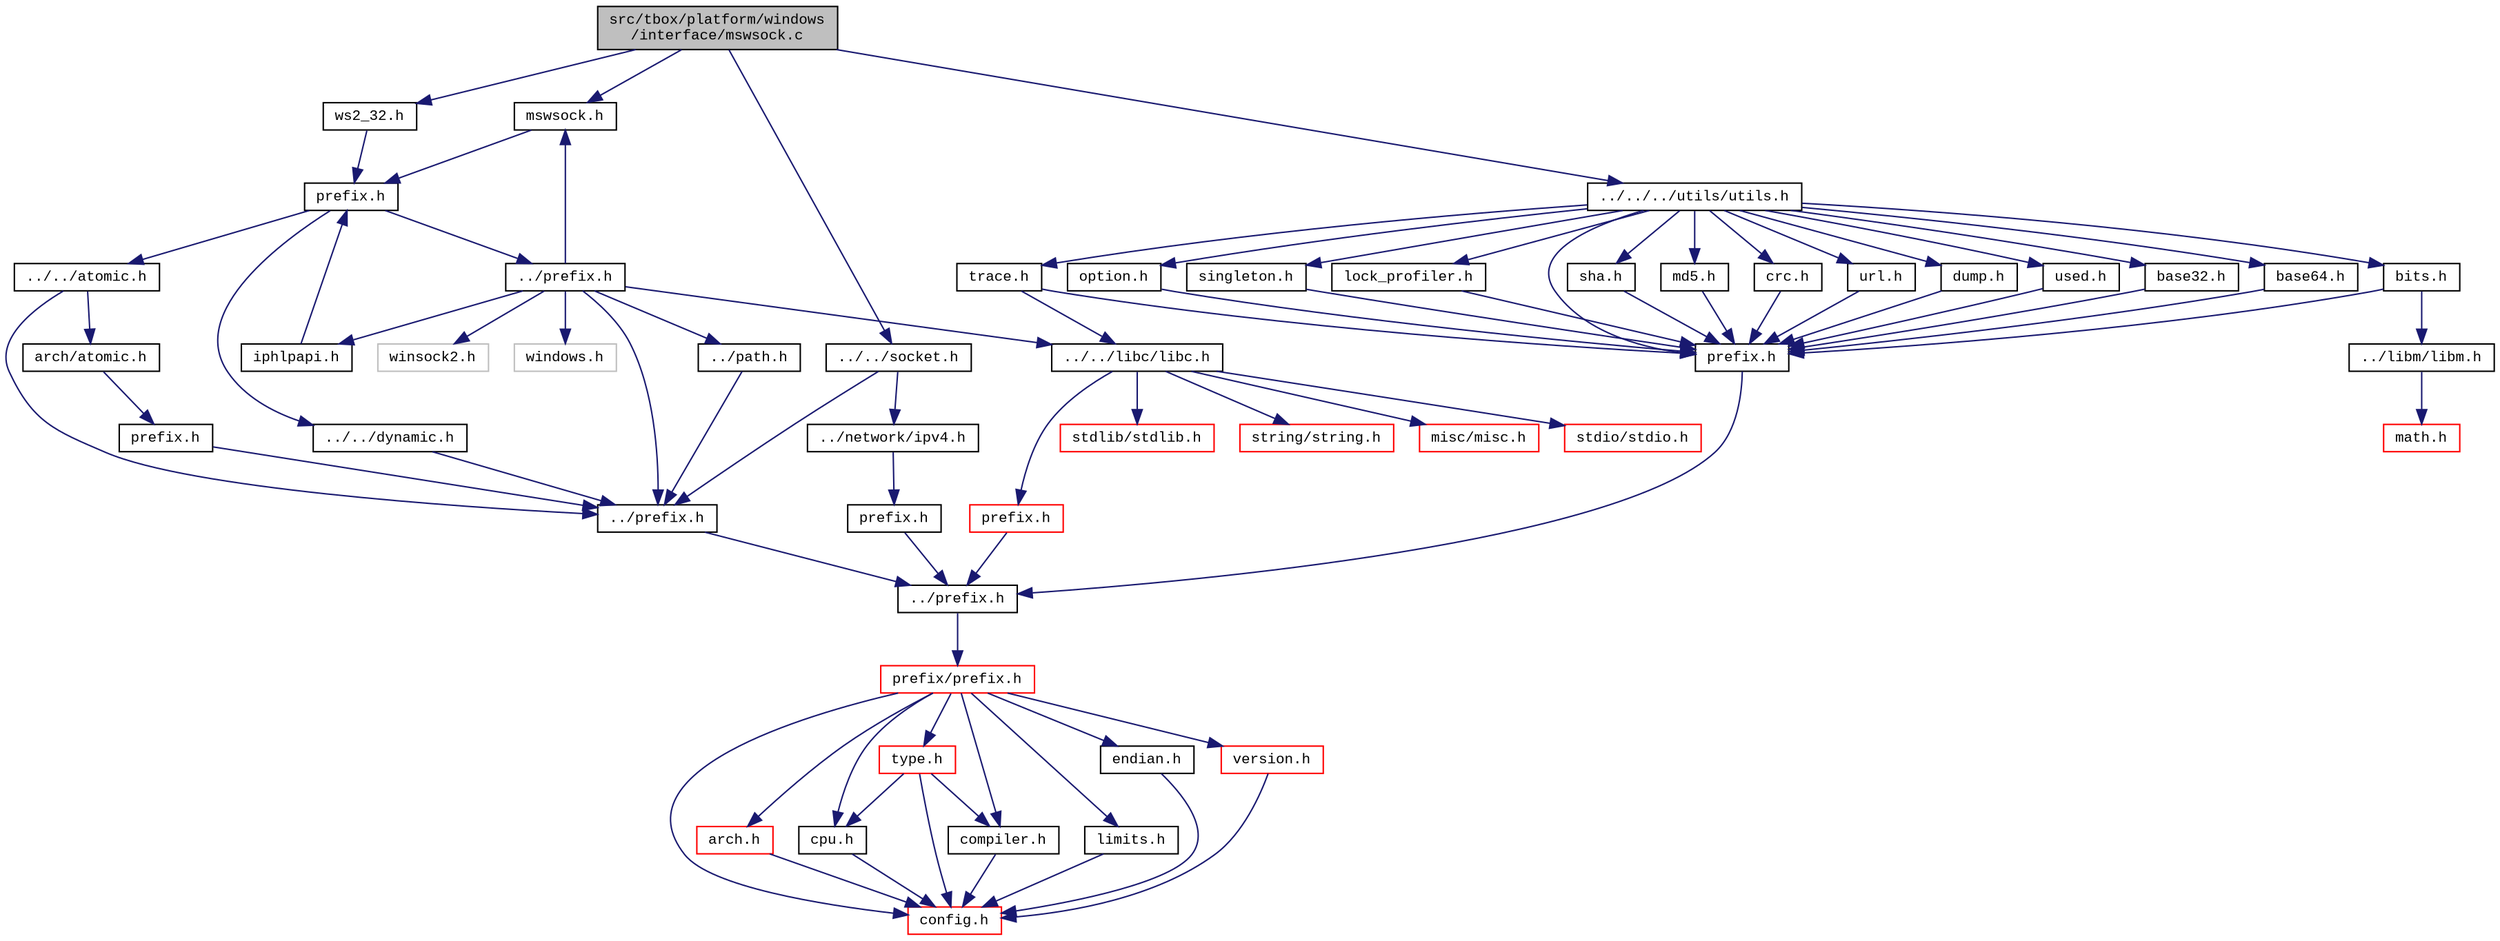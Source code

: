 digraph "src/tbox/platform/windows/interface/mswsock.c"
{
  edge [fontname="CourierNew",fontsize="10",labelfontname="CourierNew",labelfontsize="10"];
  node [fontname="CourierNew",fontsize="10",shape=record];
  Node1 [label="src/tbox/platform/windows\l/interface/mswsock.c",height=0.2,width=0.4,color="black", fillcolor="grey75", style="filled" fontcolor="black"];
  Node1 -> Node2 [color="midnightblue",fontsize="10",style="solid",fontname="CourierNew"];
  Node2 [label="mswsock.h",height=0.2,width=0.4,color="black", fillcolor="white", style="filled",URL="$d0/d8f/mswsock_8h.html"];
  Node2 -> Node3 [color="midnightblue",fontsize="10",style="solid",fontname="CourierNew"];
  Node3 [label="prefix.h",height=0.2,width=0.4,color="black", fillcolor="white", style="filled",URL="$d2/d02/platform_2windows_2interface_2prefix_8h_source.html"];
  Node3 -> Node4 [color="midnightblue",fontsize="10",style="solid",fontname="CourierNew"];
  Node4 [label="../prefix.h",height=0.2,width=0.4,color="black", fillcolor="white", style="filled",URL="$d2/d6c/platform_2windows_2prefix_8h_source.html"];
  Node4 -> Node5 [color="midnightblue",fontsize="10",style="solid",fontname="CourierNew"];
  Node5 [label="../prefix.h",height=0.2,width=0.4,color="black", fillcolor="white", style="filled",URL="$db/dfa/platform_2prefix_8h_source.html"];
  Node5 -> Node6 [color="midnightblue",fontsize="10",style="solid",fontname="CourierNew"];
  Node6 [label="../prefix.h",height=0.2,width=0.4,color="black", fillcolor="white", style="filled",URL="$df/d5c/prefix_8h_source.html"];
  Node6 -> Node7 [color="midnightblue",fontsize="10",style="solid",fontname="CourierNew"];
  Node7 [label="prefix/prefix.h",height=0.2,width=0.4,color="red", fillcolor="white", style="filled",URL="$da/da3/prefix_2prefix_8h_source.html"];
  Node7 -> Node8 [color="midnightblue",fontsize="10",style="solid",fontname="CourierNew"];
  Node8 [label="config.h",height=0.2,width=0.4,color="red", fillcolor="white", style="filled",URL="$de/d7b/prefix_2config_8h_source.html"];
  Node7 -> Node9 [color="midnightblue",fontsize="10",style="solid",fontname="CourierNew"];
  Node9 [label="cpu.h",height=0.2,width=0.4,color="black", fillcolor="white", style="filled",URL="$dc/da7/cpu_8h.html"];
  Node9 -> Node8 [color="midnightblue",fontsize="10",style="solid",fontname="CourierNew"];
  Node7 -> Node10 [color="midnightblue",fontsize="10",style="solid",fontname="CourierNew"];
  Node10 [label="arch.h",height=0.2,width=0.4,color="red", fillcolor="white", style="filled",URL="$d2/d2d/arch_8h.html"];
  Node10 -> Node8 [color="midnightblue",fontsize="10",style="solid",fontname="CourierNew"];
  Node7 -> Node11 [color="midnightblue",fontsize="10",style="solid",fontname="CourierNew"];
  Node11 [label="type.h",height=0.2,width=0.4,color="red", fillcolor="white", style="filled",URL="$d6/d57/prefix_2type_8h_source.html"];
  Node11 -> Node8 [color="midnightblue",fontsize="10",style="solid",fontname="CourierNew"];
  Node11 -> Node12 [color="midnightblue",fontsize="10",style="solid",fontname="CourierNew"];
  Node12 [label="compiler.h",height=0.2,width=0.4,color="black", fillcolor="white", style="filled",URL="$d4/dd1/compiler_8h.html"];
  Node12 -> Node8 [color="midnightblue",fontsize="10",style="solid",fontname="CourierNew"];
  Node11 -> Node9 [color="midnightblue",fontsize="10",style="solid",fontname="CourierNew"];
  Node7 -> Node13 [color="midnightblue",fontsize="10",style="solid",fontname="CourierNew"];
  Node13 [label="limits.h",height=0.2,width=0.4,color="black", fillcolor="white", style="filled",URL="$da/d87/prefix_2limits_8h_source.html"];
  Node13 -> Node8 [color="midnightblue",fontsize="10",style="solid",fontname="CourierNew"];
  Node7 -> Node14 [color="midnightblue",fontsize="10",style="solid",fontname="CourierNew"];
  Node14 [label="endian.h",height=0.2,width=0.4,color="black", fillcolor="white", style="filled",URL="$d1/d84/endian_8h.html"];
  Node14 -> Node8 [color="midnightblue",fontsize="10",style="solid",fontname="CourierNew"];
  Node7 -> Node15 [color="midnightblue",fontsize="10",style="solid",fontname="CourierNew"];
  Node15 [label="version.h",height=0.2,width=0.4,color="red", fillcolor="white", style="filled",URL="$df/dfc/version_8h.html"];
  Node15 -> Node8 [color="midnightblue",fontsize="10",style="solid",fontname="CourierNew"];
  Node7 -> Node12 [color="midnightblue",fontsize="10",style="solid",fontname="CourierNew"];
  Node4 -> Node16 [color="midnightblue",fontsize="10",style="solid",fontname="CourierNew"];
  Node16 [label="../path.h",height=0.2,width=0.4,color="black", fillcolor="white", style="filled",URL="$d7/dd4/path_8h_source.html"];
  Node16 -> Node5 [color="midnightblue",fontsize="10",style="solid",fontname="CourierNew"];
  Node4 -> Node17 [color="midnightblue",fontsize="10",style="solid",fontname="CourierNew"];
  Node17 [label="../../libc/libc.h",height=0.2,width=0.4,color="black", fillcolor="white", style="filled",URL="$db/dc8/libc_8h.html"];
  Node17 -> Node18 [color="midnightblue",fontsize="10",style="solid",fontname="CourierNew"];
  Node18 [label="prefix.h",height=0.2,width=0.4,color="red", fillcolor="white", style="filled",URL="$d4/df0/libc_2prefix_8h_source.html"];
  Node18 -> Node6 [color="midnightblue",fontsize="10",style="solid",fontname="CourierNew"];
  Node17 -> Node19 [color="midnightblue",fontsize="10",style="solid",fontname="CourierNew"];
  Node19 [label="misc/misc.h",height=0.2,width=0.4,color="red", fillcolor="white", style="filled",URL="$d4/d08/misc_8h.html"];
  Node17 -> Node20 [color="midnightblue",fontsize="10",style="solid",fontname="CourierNew"];
  Node20 [label="stdio/stdio.h",height=0.2,width=0.4,color="red", fillcolor="white", style="filled",URL="$d6/dd1/stdio_8h.html"];
  Node17 -> Node21 [color="midnightblue",fontsize="10",style="solid",fontname="CourierNew"];
  Node21 [label="stdlib/stdlib.h",height=0.2,width=0.4,color="red", fillcolor="white", style="filled",URL="$dc/d9c/stdlib_8h.html"];
  Node17 -> Node22 [color="midnightblue",fontsize="10",style="solid",fontname="CourierNew"];
  Node22 [label="string/string.h",height=0.2,width=0.4,color="red", fillcolor="white", style="filled",URL="$da/d52/libc_2string_2string_8h_source.html"];
  Node4 -> Node23 [color="midnightblue",fontsize="10",style="solid",fontname="CourierNew"];
  Node23 [label="winsock2.h",height=0.2,width=0.4,color="grey75", fillcolor="white", style="filled"];
  Node4 -> Node2 [color="midnightblue",fontsize="10",style="solid",fontname="CourierNew"];
  Node4 -> Node24 [color="midnightblue",fontsize="10",style="solid",fontname="CourierNew"];
  Node24 [label="windows.h",height=0.2,width=0.4,color="grey75", fillcolor="white", style="filled"];
  Node4 -> Node25 [color="midnightblue",fontsize="10",style="solid",fontname="CourierNew"];
  Node25 [label="iphlpapi.h",height=0.2,width=0.4,color="black", fillcolor="white", style="filled",URL="$d2/d4e/iphlpapi_8h.html"];
  Node25 -> Node3 [color="midnightblue",fontsize="10",style="solid",fontname="CourierNew"];
  Node3 -> Node26 [color="midnightblue",fontsize="10",style="solid",fontname="CourierNew"];
  Node26 [label="../../atomic.h",height=0.2,width=0.4,color="black", fillcolor="white", style="filled",URL="$dd/d02/atomic_8h_source.html"];
  Node26 -> Node5 [color="midnightblue",fontsize="10",style="solid",fontname="CourierNew"];
  Node26 -> Node27 [color="midnightblue",fontsize="10",style="solid",fontname="CourierNew"];
  Node27 [label="arch/atomic.h",height=0.2,width=0.4,color="black", fillcolor="white", style="filled",URL="$df/d85/arch_2atomic_8h_source.html"];
  Node27 -> Node28 [color="midnightblue",fontsize="10",style="solid",fontname="CourierNew"];
  Node28 [label="prefix.h",height=0.2,width=0.4,color="black", fillcolor="white", style="filled",URL="$d5/d4f/platform_2arch_2prefix_8h_source.html"];
  Node28 -> Node5 [color="midnightblue",fontsize="10",style="solid",fontname="CourierNew"];
  Node3 -> Node29 [color="midnightblue",fontsize="10",style="solid",fontname="CourierNew"];
  Node29 [label="../../dynamic.h",height=0.2,width=0.4,color="black", fillcolor="white", style="filled",URL="$df/dd3/dynamic_8h_source.html"];
  Node29 -> Node5 [color="midnightblue",fontsize="10",style="solid",fontname="CourierNew"];
  Node1 -> Node30 [color="midnightblue",fontsize="10",style="solid",fontname="CourierNew"];
  Node30 [label="ws2_32.h",height=0.2,width=0.4,color="black", fillcolor="white", style="filled",URL="$d4/da3/ws2__32_8h.html"];
  Node30 -> Node3 [color="midnightblue",fontsize="10",style="solid",fontname="CourierNew"];
  Node1 -> Node31 [color="midnightblue",fontsize="10",style="solid",fontname="CourierNew"];
  Node31 [label="../../socket.h",height=0.2,width=0.4,color="black", fillcolor="white", style="filled",URL="$da/ddd/socket_8h.html"];
  Node31 -> Node5 [color="midnightblue",fontsize="10",style="solid",fontname="CourierNew"];
  Node31 -> Node32 [color="midnightblue",fontsize="10",style="solid",fontname="CourierNew"];
  Node32 [label="../network/ipv4.h",height=0.2,width=0.4,color="black", fillcolor="white", style="filled",URL="$d7/d19/ipv4_8h.html"];
  Node32 -> Node33 [color="midnightblue",fontsize="10",style="solid",fontname="CourierNew"];
  Node33 [label="prefix.h",height=0.2,width=0.4,color="black", fillcolor="white", style="filled",URL="$d2/df3/network_2prefix_8h_source.html"];
  Node33 -> Node6 [color="midnightblue",fontsize="10",style="solid",fontname="CourierNew"];
  Node1 -> Node34 [color="midnightblue",fontsize="10",style="solid",fontname="CourierNew"];
  Node34 [label="../../../utils/utils.h",height=0.2,width=0.4,color="black", fillcolor="white", style="filled",URL="$de/d2f/utils_2utils_8h_source.html"];
  Node34 -> Node35 [color="midnightblue",fontsize="10",style="solid",fontname="CourierNew"];
  Node35 [label="prefix.h",height=0.2,width=0.4,color="black", fillcolor="white", style="filled",URL="$de/d60/utils_2prefix_8h_source.html"];
  Node35 -> Node6 [color="midnightblue",fontsize="10",style="solid",fontname="CourierNew"];
  Node34 -> Node36 [color="midnightblue",fontsize="10",style="solid",fontname="CourierNew"];
  Node36 [label="bits.h",height=0.2,width=0.4,color="black", fillcolor="white", style="filled",URL="$df/db9/bits_8h_source.html"];
  Node36 -> Node35 [color="midnightblue",fontsize="10",style="solid",fontname="CourierNew"];
  Node36 -> Node37 [color="midnightblue",fontsize="10",style="solid",fontname="CourierNew"];
  Node37 [label="../libm/libm.h",height=0.2,width=0.4,color="black", fillcolor="white", style="filled",URL="$d9/ded/libm_8h.html"];
  Node37 -> Node38 [color="midnightblue",fontsize="10",style="solid",fontname="CourierNew"];
  Node38 [label="math.h",height=0.2,width=0.4,color="red", fillcolor="white", style="filled",URL="$d5/d91/libm_2math_8h_source.html"];
  Node34 -> Node39 [color="midnightblue",fontsize="10",style="solid",fontname="CourierNew"];
  Node39 [label="sha.h",height=0.2,width=0.4,color="black", fillcolor="white", style="filled",URL="$d9/d61/sha_8h.html"];
  Node39 -> Node35 [color="midnightblue",fontsize="10",style="solid",fontname="CourierNew"];
  Node34 -> Node40 [color="midnightblue",fontsize="10",style="solid",fontname="CourierNew"];
  Node40 [label="md5.h",height=0.2,width=0.4,color="black", fillcolor="white", style="filled",URL="$da/db0/md5_8h.html"];
  Node40 -> Node35 [color="midnightblue",fontsize="10",style="solid",fontname="CourierNew"];
  Node34 -> Node41 [color="midnightblue",fontsize="10",style="solid",fontname="CourierNew"];
  Node41 [label="crc.h",height=0.2,width=0.4,color="black", fillcolor="white", style="filled",URL="$dc/de6/crc_8h_source.html"];
  Node41 -> Node35 [color="midnightblue",fontsize="10",style="solid",fontname="CourierNew"];
  Node34 -> Node42 [color="midnightblue",fontsize="10",style="solid",fontname="CourierNew"];
  Node42 [label="url.h",height=0.2,width=0.4,color="black", fillcolor="white", style="filled",URL="$de/d6c/utils_2url_8h_source.html"];
  Node42 -> Node35 [color="midnightblue",fontsize="10",style="solid",fontname="CourierNew"];
  Node34 -> Node43 [color="midnightblue",fontsize="10",style="solid",fontname="CourierNew"];
  Node43 [label="dump.h",height=0.2,width=0.4,color="black", fillcolor="white", style="filled",URL="$d5/de5/dump_8h.html"];
  Node43 -> Node35 [color="midnightblue",fontsize="10",style="solid",fontname="CourierNew"];
  Node34 -> Node44 [color="midnightblue",fontsize="10",style="solid",fontname="CourierNew"];
  Node44 [label="used.h",height=0.2,width=0.4,color="black", fillcolor="white", style="filled",URL="$d4/d2b/used_8h.html"];
  Node44 -> Node35 [color="midnightblue",fontsize="10",style="solid",fontname="CourierNew"];
  Node34 -> Node45 [color="midnightblue",fontsize="10",style="solid",fontname="CourierNew"];
  Node45 [label="trace.h",height=0.2,width=0.4,color="black", fillcolor="white", style="filled",URL="$da/d18/utils_2trace_8h_source.html"];
  Node45 -> Node35 [color="midnightblue",fontsize="10",style="solid",fontname="CourierNew"];
  Node45 -> Node17 [color="midnightblue",fontsize="10",style="solid",fontname="CourierNew"];
  Node34 -> Node46 [color="midnightblue",fontsize="10",style="solid",fontname="CourierNew"];
  Node46 [label="base32.h",height=0.2,width=0.4,color="black", fillcolor="white", style="filled",URL="$d8/d33/base32_8h.html"];
  Node46 -> Node35 [color="midnightblue",fontsize="10",style="solid",fontname="CourierNew"];
  Node34 -> Node47 [color="midnightblue",fontsize="10",style="solid",fontname="CourierNew"];
  Node47 [label="base64.h",height=0.2,width=0.4,color="black", fillcolor="white", style="filled",URL="$d2/d6f/base64_8h_source.html"];
  Node47 -> Node35 [color="midnightblue",fontsize="10",style="solid",fontname="CourierNew"];
  Node34 -> Node48 [color="midnightblue",fontsize="10",style="solid",fontname="CourierNew"];
  Node48 [label="option.h",height=0.2,width=0.4,color="black", fillcolor="white", style="filled",URL="$db/d15/utils_2option_8h_source.html"];
  Node48 -> Node35 [color="midnightblue",fontsize="10",style="solid",fontname="CourierNew"];
  Node34 -> Node49 [color="midnightblue",fontsize="10",style="solid",fontname="CourierNew"];
  Node49 [label="singleton.h",height=0.2,width=0.4,color="black", fillcolor="white", style="filled",URL="$d4/d0b/singleton_8h.html"];
  Node49 -> Node35 [color="midnightblue",fontsize="10",style="solid",fontname="CourierNew"];
  Node34 -> Node50 [color="midnightblue",fontsize="10",style="solid",fontname="CourierNew"];
  Node50 [label="lock_profiler.h",height=0.2,width=0.4,color="black", fillcolor="white", style="filled",URL="$d8/da8/lock__profiler_8h.html"];
  Node50 -> Node35 [color="midnightblue",fontsize="10",style="solid",fontname="CourierNew"];
}
